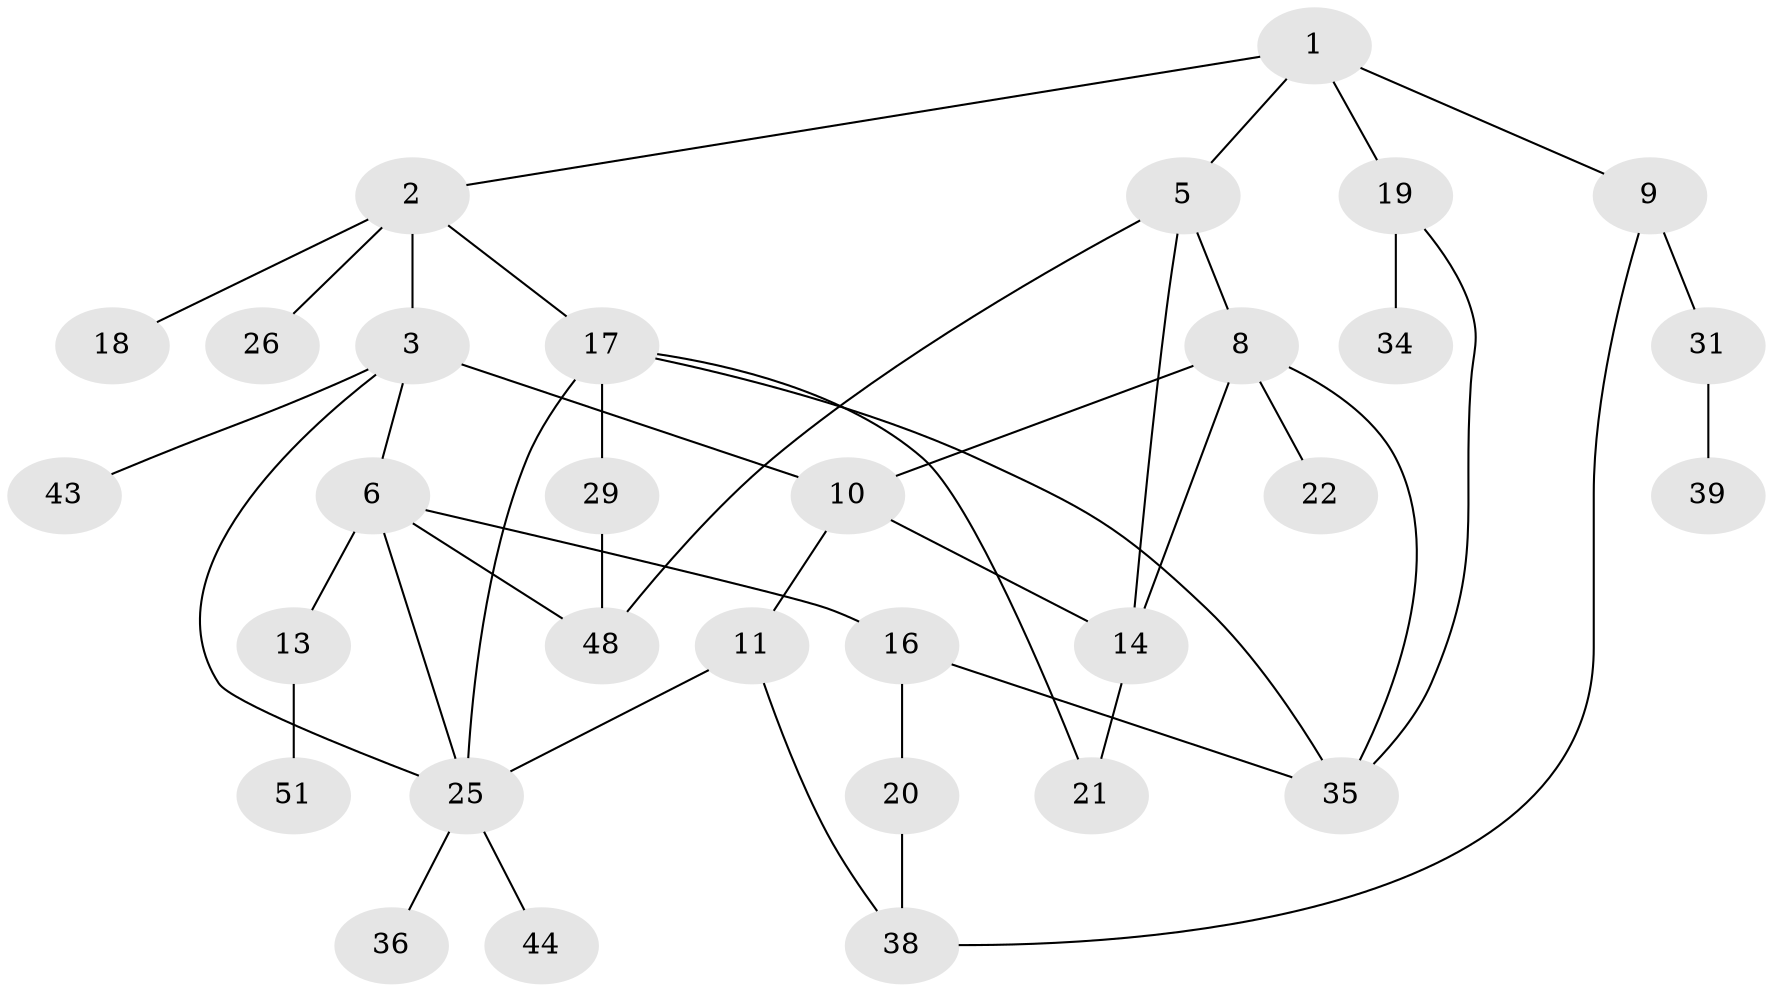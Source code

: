 // Generated by graph-tools (version 1.1) at 2025/23/03/03/25 07:23:33]
// undirected, 31 vertices, 44 edges
graph export_dot {
graph [start="1"]
  node [color=gray90,style=filled];
  1 [super="+15"];
  2 [super="+7"];
  3 [super="+4"];
  5 [super="+24"];
  6 [super="+12"];
  8 [super="+23"];
  9 [super="+41"];
  10 [super="+45"];
  11 [super="+33"];
  13 [super="+47"];
  14 [super="+28"];
  16;
  17 [super="+50"];
  18 [super="+27"];
  19;
  20 [super="+46"];
  21;
  22 [super="+37"];
  25 [super="+30"];
  26;
  29 [super="+32"];
  31 [super="+40"];
  34 [super="+42"];
  35 [super="+49"];
  36;
  38;
  39;
  43;
  44;
  48;
  51;
  1 -- 2;
  1 -- 5;
  1 -- 9;
  1 -- 19;
  2 -- 3;
  2 -- 26;
  2 -- 17;
  2 -- 18;
  3 -- 10;
  3 -- 25;
  3 -- 43;
  3 -- 6;
  5 -- 8;
  5 -- 48;
  5 -- 14;
  6 -- 13;
  6 -- 16;
  6 -- 48;
  6 -- 25;
  8 -- 22;
  8 -- 10;
  8 -- 35;
  8 -- 14;
  9 -- 31 [weight=2];
  9 -- 38;
  10 -- 11;
  10 -- 14;
  11 -- 38;
  11 -- 25;
  13 -- 51;
  14 -- 21;
  16 -- 20;
  16 -- 35;
  17 -- 21;
  17 -- 29;
  17 -- 35;
  17 -- 25;
  19 -- 34 [weight=2];
  19 -- 35;
  20 -- 38;
  25 -- 36;
  25 -- 44;
  29 -- 48;
  31 -- 39;
}
